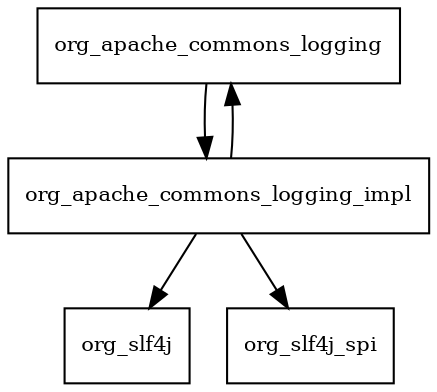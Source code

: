 digraph jcl_over_slf4j_1_7_2_redhat_3_package_dependencies {
  node [shape = box, fontsize=10.0];
  org_apache_commons_logging -> org_apache_commons_logging_impl;
  org_apache_commons_logging_impl -> org_apache_commons_logging;
  org_apache_commons_logging_impl -> org_slf4j;
  org_apache_commons_logging_impl -> org_slf4j_spi;
}
